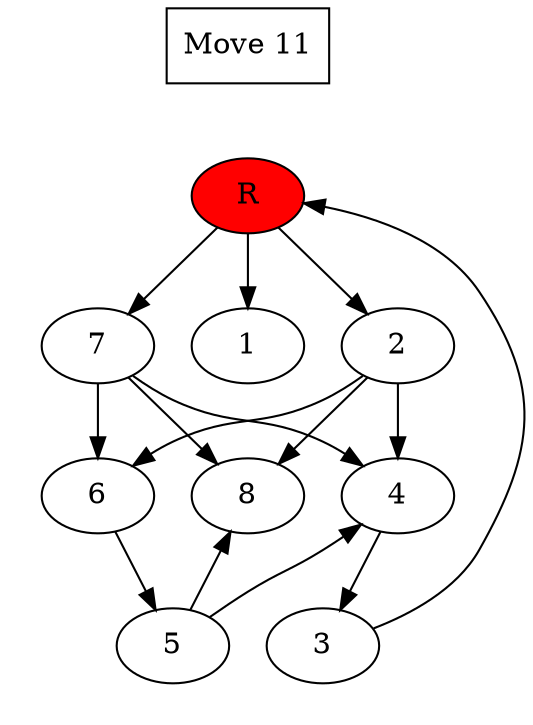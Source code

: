 digraph prb70_move_11 {
	dummy [label="Move 11" shape=box]
	dummy -> 9 [style=invis]
	9 -> 7
	9 -> 2
	9 -> 1
	subgraph cluster_0 {
		peripheries=0
		9 [label=R fillcolor="#ff0000" style=filled]
	}
	2 -> 8
	2 -> 6
	2 -> 4
	7 -> 8
	7 -> 6
	7 -> 4
	subgraph cluster_1 {
		peripheries=0
		1
		2
		7
	}
	4 -> 3
	6 -> 5
	subgraph cluster_2 {
		peripheries=0
		4
		6
		8
	}
	3 -> 9 [constraint=false]
	5 -> 8 [constraint=false]
	5 -> 4 [constraint=false]
	subgraph cluster_3 {
		peripheries=0
		3
		5
	}
}

